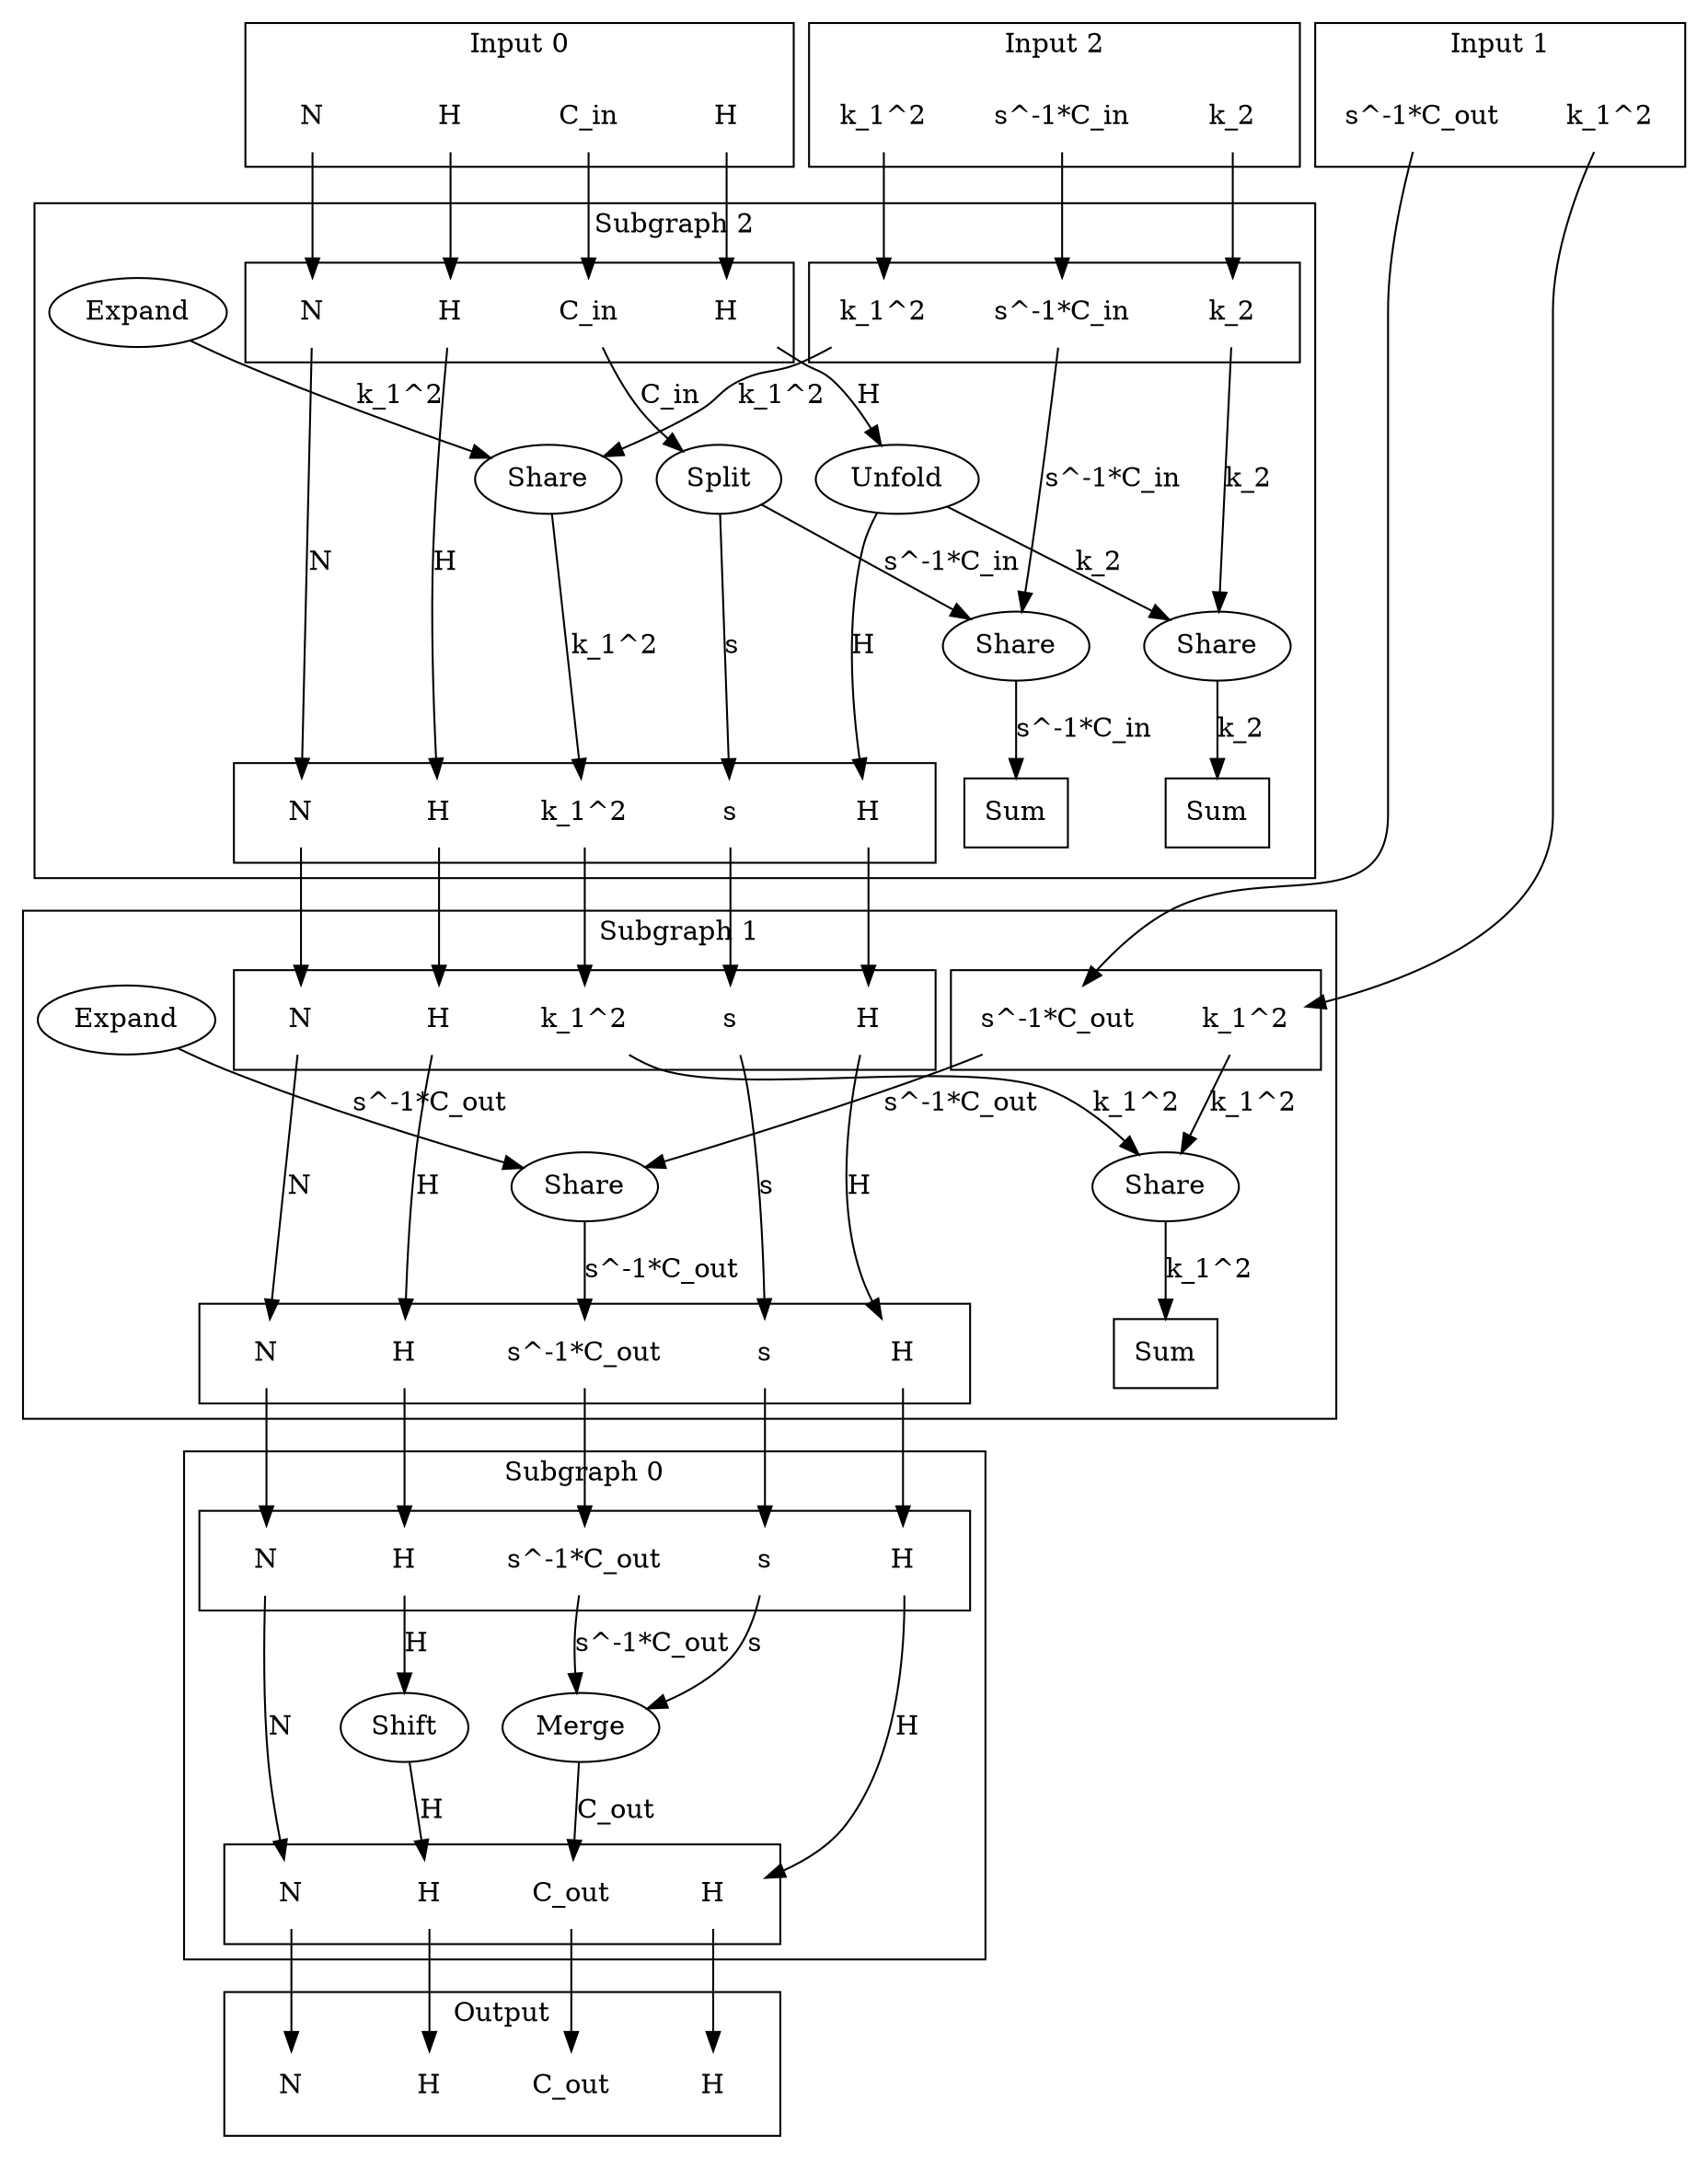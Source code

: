 digraph kernel_generated {
newrank = true;

// Stage tensor.
subgraph cluster_subgraph_0 {
    label = "Subgraph 0";
    // Reductions.
    // Output.
    subgraph cluster_subgraph_0_out {
        label = "";
        interface_0_out_0x5604185d74e0 [label="N", shape=none];
        interface_0_out_0x5604185d7508 [label="C_out", shape=none];
        interface_0_out_0x5604185d7530 [label="H", shape=none];
        interface_0_out_0x5604185d7558 [label="H", shape=none];
    }
    {
        rank = same;
        interface_0_out_0x5604185d74e0;
        interface_0_out_0x5604185d7508;
        interface_0_out_0x5604185d7530;
        interface_0_out_0x5604185d7558;
    }
    // Input 0.
    subgraph cluster_subgraph_0_in_0 {
        label = "";
        interface_0_in_0x5604185d74e0 [label="N", shape=none];
        interface_0_in_0x560419919800 [label="s", shape=none];
        interface_0_in_0x560419919818 [label="s^-1*C_out", shape=none];
        interface_0_in_0x560419917fa0 [label="H", shape=none];
        interface_0_in_0x5604185d7558 [label="H", shape=none];
    }
    {
        rank = same;
        interface_0_in_0x5604185d74e0;
        interface_0_in_0x560419919800;
        interface_0_in_0x560419919818;
        interface_0_in_0x560419917fa0;
        interface_0_in_0x5604185d7558;
    }
    // Op's.
    op_0x560419917f80 [label="Shift"];
    op_0x5604199197c0 [label="Merge"];
    // Dimension's.
    interface_0_in_0x5604185d74e0 -> interface_0_out_0x5604185d74e0 [label="N"];
    op_0x5604199197c0 -> interface_0_out_0x5604185d7508 [label="C_out"];
    op_0x560419917f80 -> interface_0_out_0x5604185d7530 [label="H"];
    interface_0_in_0x5604185d7558 -> interface_0_out_0x5604185d7558 [label="H"];
    interface_0_in_0x560419917fa0 -> op_0x560419917f80 [label="H"];
    interface_0_in_0x560419919800 -> op_0x5604199197c0 [label="s"];
    interface_0_in_0x560419919818 -> op_0x5604199197c0 [label="s^-1*C_out"];
}

// Stage tensor.
subgraph cluster_subgraph_1 {
    label = "Subgraph 1";
    // Reductions.
    reduce_0x7fc32c003cc0 [label="Sum", shape=box];
    // Output.
    subgraph cluster_subgraph_1_out {
        label = "";
        interface_1_out_0x5604185d74e0 [label="N", shape=none];
        interface_1_out_0x560419919800 [label="s", shape=none];
        interface_1_out_0x560419919818 [label="s^-1*C_out", shape=none];
        interface_1_out_0x560419917fa0 [label="H", shape=none];
        interface_1_out_0x5604185d7558 [label="H", shape=none];
    }
    {
        rank = same;
        reduce_0x7fc32c003cc0;
        interface_1_out_0x5604185d74e0;
        interface_1_out_0x560419919800;
        interface_1_out_0x560419919818;
        interface_1_out_0x560419917fa0;
        interface_1_out_0x5604185d7558;
    }
    // Input 0.
    subgraph cluster_subgraph_1_in_0 {
        label = "";
        interface_1_in_0x5604185d74e0 [label="N", shape=none];
        interface_1_in_0x560419919800 [label="s", shape=none];
        interface_1_in_0x560419917fa0 [label="H", shape=none];
        interface_1_in_0x5604185d7558 [label="H", shape=none];
        interface_1_in_0x560419917340 [label="k_1^2", shape=none];
    }
    // Input 1.
    subgraph cluster_subgraph_1_in_1 {
        label = "";
        interface_1_in_0x5604199173a8 [label="s^-1*C_out", shape=none];
        interface_1_in_0x560419917358 [label="k_1^2", shape=none];
    }
    {
        rank = same;
        interface_1_in_0x5604185d74e0;
        interface_1_in_0x560419919800;
        interface_1_in_0x560419917fa0;
        interface_1_in_0x5604185d7558;
        interface_1_in_0x560419917340;
        interface_1_in_0x5604199173a8;
        interface_1_in_0x560419917358;
    }
    // Op's.
    op_0x560419917320 [label="Share"];
    op_0x560419917370 [label="Share"];
    op_0x560419917778 [label="Expand"];
    // Dimension's.
    interface_1_in_0x5604185d74e0 -> interface_1_out_0x5604185d74e0 [label="N"];
    interface_1_in_0x5604185d7558 -> interface_1_out_0x5604185d7558 [label="H"];
    interface_1_in_0x560419917340 -> op_0x560419917320 [label="k_1^2"];
    interface_1_in_0x560419917358 -> op_0x560419917320 [label="k_1^2"];
    op_0x560419917778 -> op_0x560419917370 [label="s^-1*C_out"];
    interface_1_in_0x5604199173a8 -> op_0x560419917370 [label="s^-1*C_out"];
    interface_1_in_0x560419917fa0 -> interface_1_out_0x560419917fa0 [label="H"];
    interface_1_in_0x560419919800 -> interface_1_out_0x560419919800 [label="s"];
    op_0x560419917370 -> interface_1_out_0x560419919818 [label="s^-1*C_out"];
    op_0x560419917320 -> reduce_0x7fc32c003cc0 [label="k_1^2"];
}

// Stage tensor.
subgraph cluster_subgraph_2 {
    label = "Subgraph 2";
    // Reductions.
    reduce_0x7fc32c007668 [label="Sum", shape=box];
    reduce_0x7fc32c003ee8 [label="Sum", shape=box];
    // Output.
    subgraph cluster_subgraph_2_out {
        label = "";
        interface_2_out_0x5604185d74e0 [label="N", shape=none];
        interface_2_out_0x560419919800 [label="s", shape=none];
        interface_2_out_0x560419917fa0 [label="H", shape=none];
        interface_2_out_0x5604185d7558 [label="H", shape=none];
        interface_2_out_0x560419917340 [label="k_1^2", shape=none];
    }
    {
        rank = same;
        reduce_0x7fc32c007668;
        reduce_0x7fc32c003ee8;
        interface_2_out_0x5604185d74e0;
        interface_2_out_0x560419919800;
        interface_2_out_0x560419917fa0;
        interface_2_out_0x5604185d7558;
        interface_2_out_0x560419917340;
    }
    // Input 0.
    subgraph cluster_subgraph_2_in_0 {
        label = "";
        interface_2_in_0x5604185d74e0 [label="N", shape=none];
        interface_2_in_0x56041991fd60 [label="C_in", shape=none];
        interface_2_in_0x560419917fa0 [label="H", shape=none];
        interface_2_in_0x560419919b68 [label="H", shape=none];
    }
    // Input 1.
    subgraph cluster_subgraph_2_in_1 {
        label = "";
        interface_2_in_0x56041991ca28 [label="s^-1*C_in", shape=none];
        interface_2_in_0x56041991ca78 [label="k_2", shape=none];
        interface_2_in_0x560419917498 [label="k_1^2", shape=none];
    }
    {
        rank = same;
        interface_2_in_0x5604185d74e0;
        interface_2_in_0x56041991fd60;
        interface_2_in_0x560419917fa0;
        interface_2_in_0x560419919b68;
        interface_2_in_0x56041991ca28;
        interface_2_in_0x56041991ca78;
        interface_2_in_0x560419917498;
    }
    // Op's.
    op_0x560419917460 [label="Share"];
    op_0x5604199177b8 [label="Expand"];
    op_0x560419919b40 [label="Unfold"];
    op_0x56041991c9f0 [label="Share"];
    op_0x56041991ca40 [label="Share"];
    op_0x56041991fd20 [label="Split"];
    // Dimension's.
    interface_2_in_0x5604185d74e0 -> interface_2_out_0x5604185d74e0 [label="N"];
    op_0x560419919b40 -> interface_2_out_0x5604185d7558 [label="H"];
    op_0x560419917460 -> interface_2_out_0x560419917340 [label="k_1^2"];
    op_0x5604199177b8 -> op_0x560419917460 [label="k_1^2"];
    interface_2_in_0x560419917498 -> op_0x560419917460 [label="k_1^2"];
    interface_2_in_0x560419917fa0 -> interface_2_out_0x560419917fa0 [label="H"];
    op_0x56041991fd20 -> interface_2_out_0x560419919800 [label="s"];
    interface_2_in_0x560419919b68 -> op_0x560419919b40 [label="H"];
    op_0x56041991fd20 -> op_0x56041991c9f0 [label="s^-1*C_in"];
    interface_2_in_0x56041991ca28 -> op_0x56041991c9f0 [label="s^-1*C_in"];
    op_0x560419919b40 -> op_0x56041991ca40 [label="k_2"];
    interface_2_in_0x56041991ca78 -> op_0x56041991ca40 [label="k_2"];
    interface_2_in_0x56041991fd60 -> op_0x56041991fd20 [label="C_in"];
    op_0x56041991ca40 -> reduce_0x7fc32c003ee8 [label="k_2"];
    op_0x56041991c9f0 -> reduce_0x7fc32c007668 [label="s^-1*C_in"];
}

// Input tensor.
subgraph cluster_subgraph_3 {
    label = "Input 0";
    interface_3_out_0x5604185d74e0 [label="N", shape=none];
    interface_3_out_0x56041991fd60 [label="C_in", shape=none];
    interface_3_out_0x560419917fa0 [label="H", shape=none];
    interface_3_out_0x560419919b68 [label="H", shape=none];
}

interface_3_out_0x5604185d74e0 -> interface_2_in_0x5604185d74e0;
interface_3_out_0x56041991fd60 -> interface_2_in_0x56041991fd60;
interface_3_out_0x560419917fa0 -> interface_2_in_0x560419917fa0;
interface_3_out_0x560419919b68 -> interface_2_in_0x560419919b68;

// Input tensor.
subgraph cluster_subgraph_4 {
    label = "Input 2";
    interface_4_out_0x56041991ca28 [label="s^-1*C_in", shape=none];
    interface_4_out_0x56041991ca78 [label="k_2", shape=none];
    interface_4_out_0x560419917498 [label="k_1^2", shape=none];
}

interface_4_out_0x56041991ca28 -> interface_2_in_0x56041991ca28;
interface_4_out_0x56041991ca78 -> interface_2_in_0x56041991ca78;
interface_4_out_0x560419917498 -> interface_2_in_0x560419917498;

interface_2_out_0x5604185d74e0 -> interface_1_in_0x5604185d74e0;
interface_2_out_0x560419919800 -> interface_1_in_0x560419919800;
interface_2_out_0x560419917fa0 -> interface_1_in_0x560419917fa0;
interface_2_out_0x5604185d7558 -> interface_1_in_0x5604185d7558;
interface_2_out_0x560419917340 -> interface_1_in_0x560419917340;

// Input tensor.
subgraph cluster_subgraph_5 {
    label = "Input 1";
    interface_5_out_0x5604199173a8 [label="s^-1*C_out", shape=none];
    interface_5_out_0x560419917358 [label="k_1^2", shape=none];
}

interface_5_out_0x5604199173a8 -> interface_1_in_0x5604199173a8;
interface_5_out_0x560419917358 -> interface_1_in_0x560419917358;

interface_1_out_0x5604185d74e0 -> interface_0_in_0x5604185d74e0;
interface_1_out_0x560419919800 -> interface_0_in_0x560419919800;
interface_1_out_0x560419919818 -> interface_0_in_0x560419919818;
interface_1_out_0x560419917fa0 -> interface_0_in_0x560419917fa0;
interface_1_out_0x5604185d7558 -> interface_0_in_0x5604185d7558;

{
    rank = same;
    interface_3_out_0x5604185d74e0;
    interface_3_out_0x56041991fd60;
    interface_3_out_0x560419917fa0;
    interface_3_out_0x560419919b68;
    interface_5_out_0x5604199173a8;
    interface_5_out_0x560419917358;
    interface_4_out_0x56041991ca28;
    interface_4_out_0x56041991ca78;
    interface_4_out_0x560419917498;
}
subgraph cluster_subgraph_output {
    label = "Output";
    interface_6_in_0x5604185d74e0 [label="N", shape=none];
    interface_6_in_0x5604185d7508 [label="C_out", shape=none];
    interface_6_in_0x5604185d7530 [label="H", shape=none];
    interface_6_in_0x5604185d7558 [label="H", shape=none];
}
interface_0_out_0x5604185d74e0 -> interface_6_in_0x5604185d74e0;
interface_0_out_0x5604185d7508 -> interface_6_in_0x5604185d7508;
interface_0_out_0x5604185d7530 -> interface_6_in_0x5604185d7530;
interface_0_out_0x5604185d7558 -> interface_6_in_0x5604185d7558;

}
